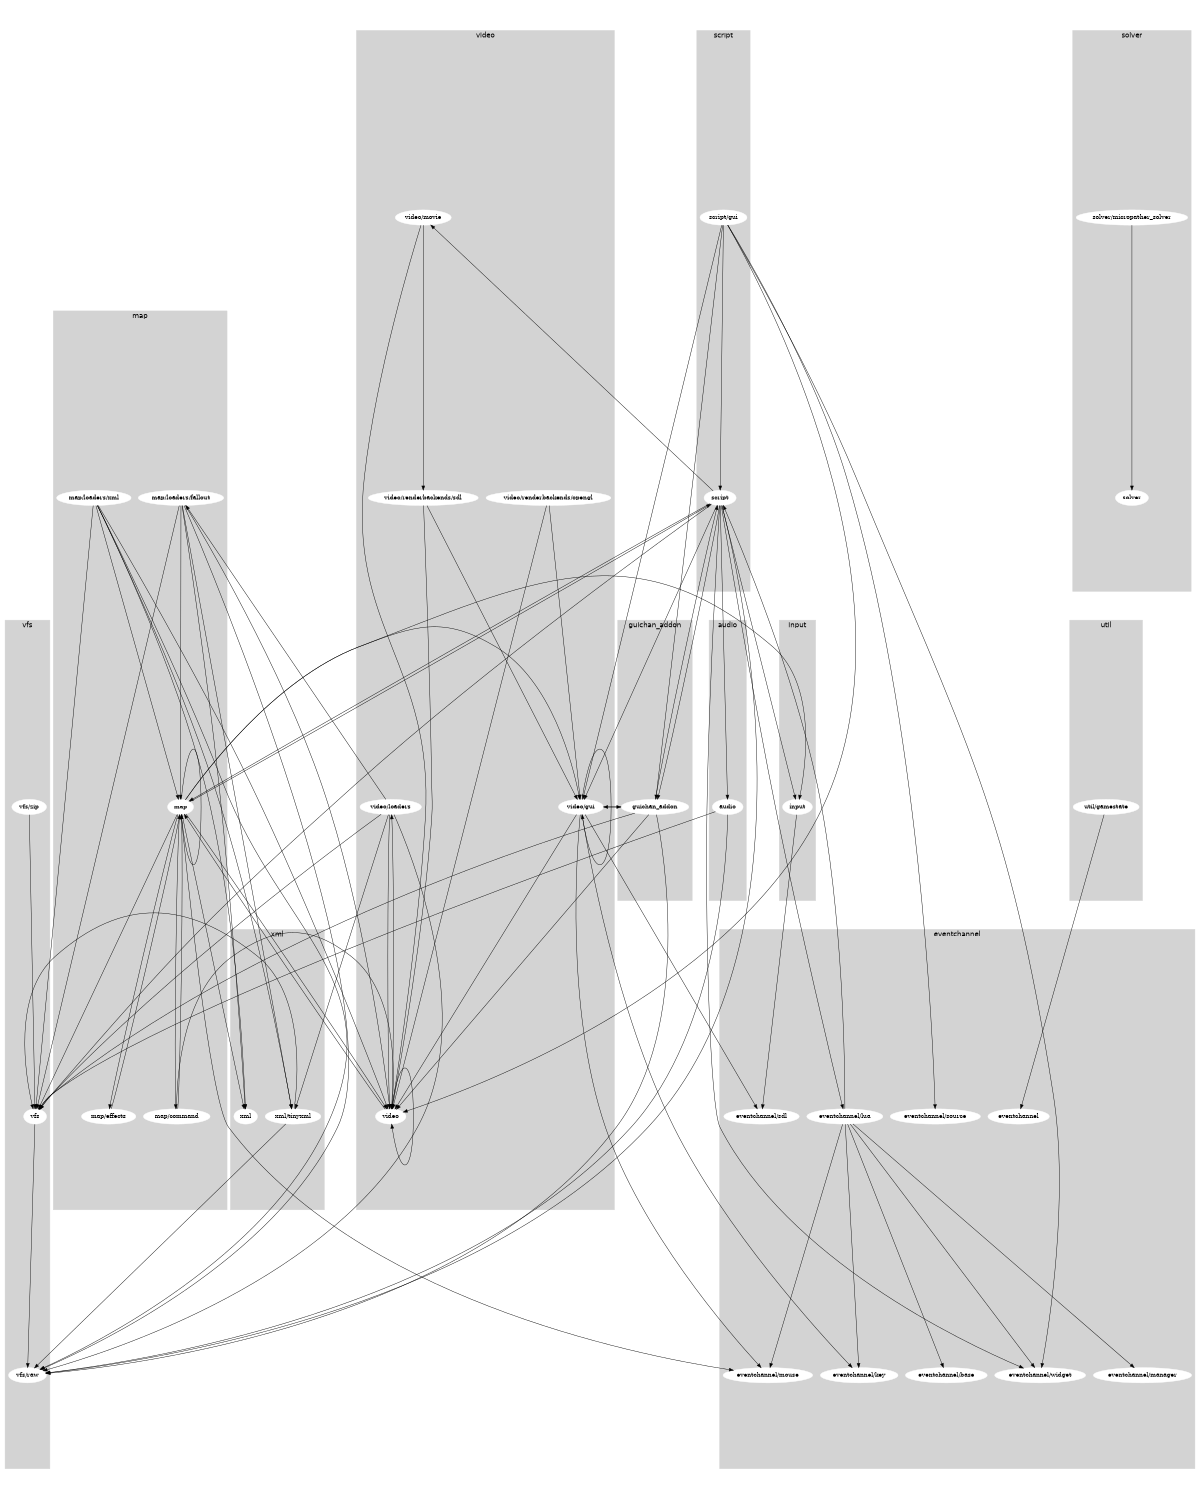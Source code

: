 digraph "source tree" {
    overlap=scale;
    size="8,10";
    ratio="fill";
    fontsize="16";
    fontname="Helvetica";
    clusterrank="local";
subgraph cluster_0 {
    style=filled;
    color=lightgrey;
    node [style=filled,color=white];
    "xml"; "xml/tinyxml"
    label = "xml";
}
subgraph cluster_1 {
    style=filled;
    color=lightgrey;
    node [style=filled,color=white];
    "map/loaders/fallout"; "map"; "map/loaders/xml"; "map/command"; "map/effects"
    label = "map";
}
subgraph cluster_2 {
    style=filled;
    color=lightgrey;
    node [style=filled,color=white];
    "script/gui"; "script"
    label = "script";
}
subgraph cluster_3 {
    style=filled;
    color=lightgrey;
    node [style=filled,color=white];
    "solver"; "solver/micropather_solver"
    label = "solver";
}
subgraph cluster_4 {
    style=filled;
    color=lightgrey;
    node [style=filled,color=white];
    "eventchannel/base"; "eventchannel"; "eventchannel/mouse"; "eventchannel/key"; "eventchannel/lua"; "eventchannel/source"; "eventchannel/widget"; "eventchannel/manager"; "eventchannel/sdl"
    label = "eventchannel";
}
subgraph cluster_5 {
    style=filled;
    color=lightgrey;
    node [style=filled,color=white];
    "guichan_addon"
    label = "guichan_addon";
}
subgraph cluster_6 {
    style=filled;
    color=lightgrey;
    node [style=filled,color=white];
    "util/gamestate"
    label = "util";
}
subgraph cluster_7 {
    style=filled;
    color=lightgrey;
    node [style=filled,color=white];
    "video/loaders"; "video/gui"; "video/renderbackends/sdl"; "video"; "video/renderbackends/opengl"; "video/movie"
    label = "video";
}
subgraph cluster_8 {
    style=filled;
    color=lightgrey;
    node [style=filled,color=white];
    "input"
    label = "input";
}
subgraph cluster_9 {
    style=filled;
    color=lightgrey;
    node [style=filled,color=white];
    "audio"
    label = "audio";
}
subgraph cluster_10 {
    style=filled;
    color=lightgrey;
    node [style=filled,color=white];
    "vfs/zip"; "vfs"; "vfs/raw"
    label = "vfs";
}
    "video/loaders" -> "map/loaders/fallout"
    "video/loaders" -> "xml/tinyxml"
    "video/loaders" -> "video"
    "video/loaders" -> "vfs"
    "video/loaders" -> "vfs/raw"
    "util/gamestate" -> "eventchannel"
    "map/loaders/xml" -> "xml"
    "map/loaders/xml" -> "map"
    "map/loaders/xml" -> "xml/tinyxml"
    "map/loaders/xml" -> "vfs/raw"
    "map/loaders/xml" -> "video"
    "map/loaders/xml" -> "vfs"
    "vfs/zip" -> "vfs"
    "video/renderbackends/opengl" -> "video/gui"
    "video/renderbackends/opengl" -> "video"
    "eventchannel/lua" -> "script"
    "eventchannel/lua" -> "eventchannel/base"
    "eventchannel/lua" -> "eventchannel/mouse"
    "eventchannel/lua" -> "eventchannel/key"
    "eventchannel/lua" -> "eventchannel/widget"
    "eventchannel/lua" -> "eventchannel/manager"
    "script/gui" -> "video/gui"
    "script/gui" -> "script"
    "script/gui" -> "guichan_addon"
    "script/gui" -> "video"
    "script/gui" -> "eventchannel/source"
    "script/gui" -> "eventchannel/widget"
    "map/command" -> "map"
    "map/command" -> "video"
    "video/gui" -> "video/gui"
    "video/gui" -> "eventchannel/mouse"
    "video/gui" -> "eventchannel/key"
    "video/gui" -> "video"
    "video/gui" -> "guichan_addon"
    "video/gui" -> "eventchannel/sdl"
    "script" -> "map"
    "script" -> "eventchannel/widget"
    "script" -> "video/gui"
    "script" -> "guichan_addon"
    "script" -> "eventchannel/lua"
    "script" -> "vfs/raw"
    "script" -> "input"
    "script" -> "video/movie"
    "script" -> "vfs"
    "script" -> "audio"
    "map/loaders/fallout" -> "xml"
    "map/loaders/fallout" -> "map"
    "map/loaders/fallout" -> "xml/tinyxml"
    "map/loaders/fallout" -> "vfs/raw"
    "map/loaders/fallout" -> "video"
    "map/loaders/fallout" -> "vfs"
    "solver/micropather_solver" -> "solver"
    "xml/tinyxml" -> "vfs"
    "xml/tinyxml" -> "vfs/raw"
    "input" -> "eventchannel/sdl"
    "map" -> "xml"
    "map" -> "map"
    "map" -> "map/command"
    "map" -> "video/gui"
    "map" -> "script"
    "map" -> "eventchannel/mouse"
    "map" -> "video"
    "map" -> "map/effects"
    "map" -> "input"
    "map" -> "vfs"
    "map/effects" -> "map"
    "audio" -> "vfs"
    "audio" -> "vfs/raw"
    "video/renderbackends/sdl" -> "video/gui"
    "video/renderbackends/sdl" -> "video"
    "guichan_addon" -> "vfs"
    "guichan_addon" -> "script"
    "guichan_addon" -> "video/gui"
    "guichan_addon" -> "video"
    "guichan_addon" -> "vfs/raw"
    "video" -> "map"
    "video" -> "video"
    "video" -> "video/loaders"
    "video/movie" -> "video"
    "video/movie" -> "video/renderbackends/sdl"
    "vfs" -> "vfs/raw"
}
